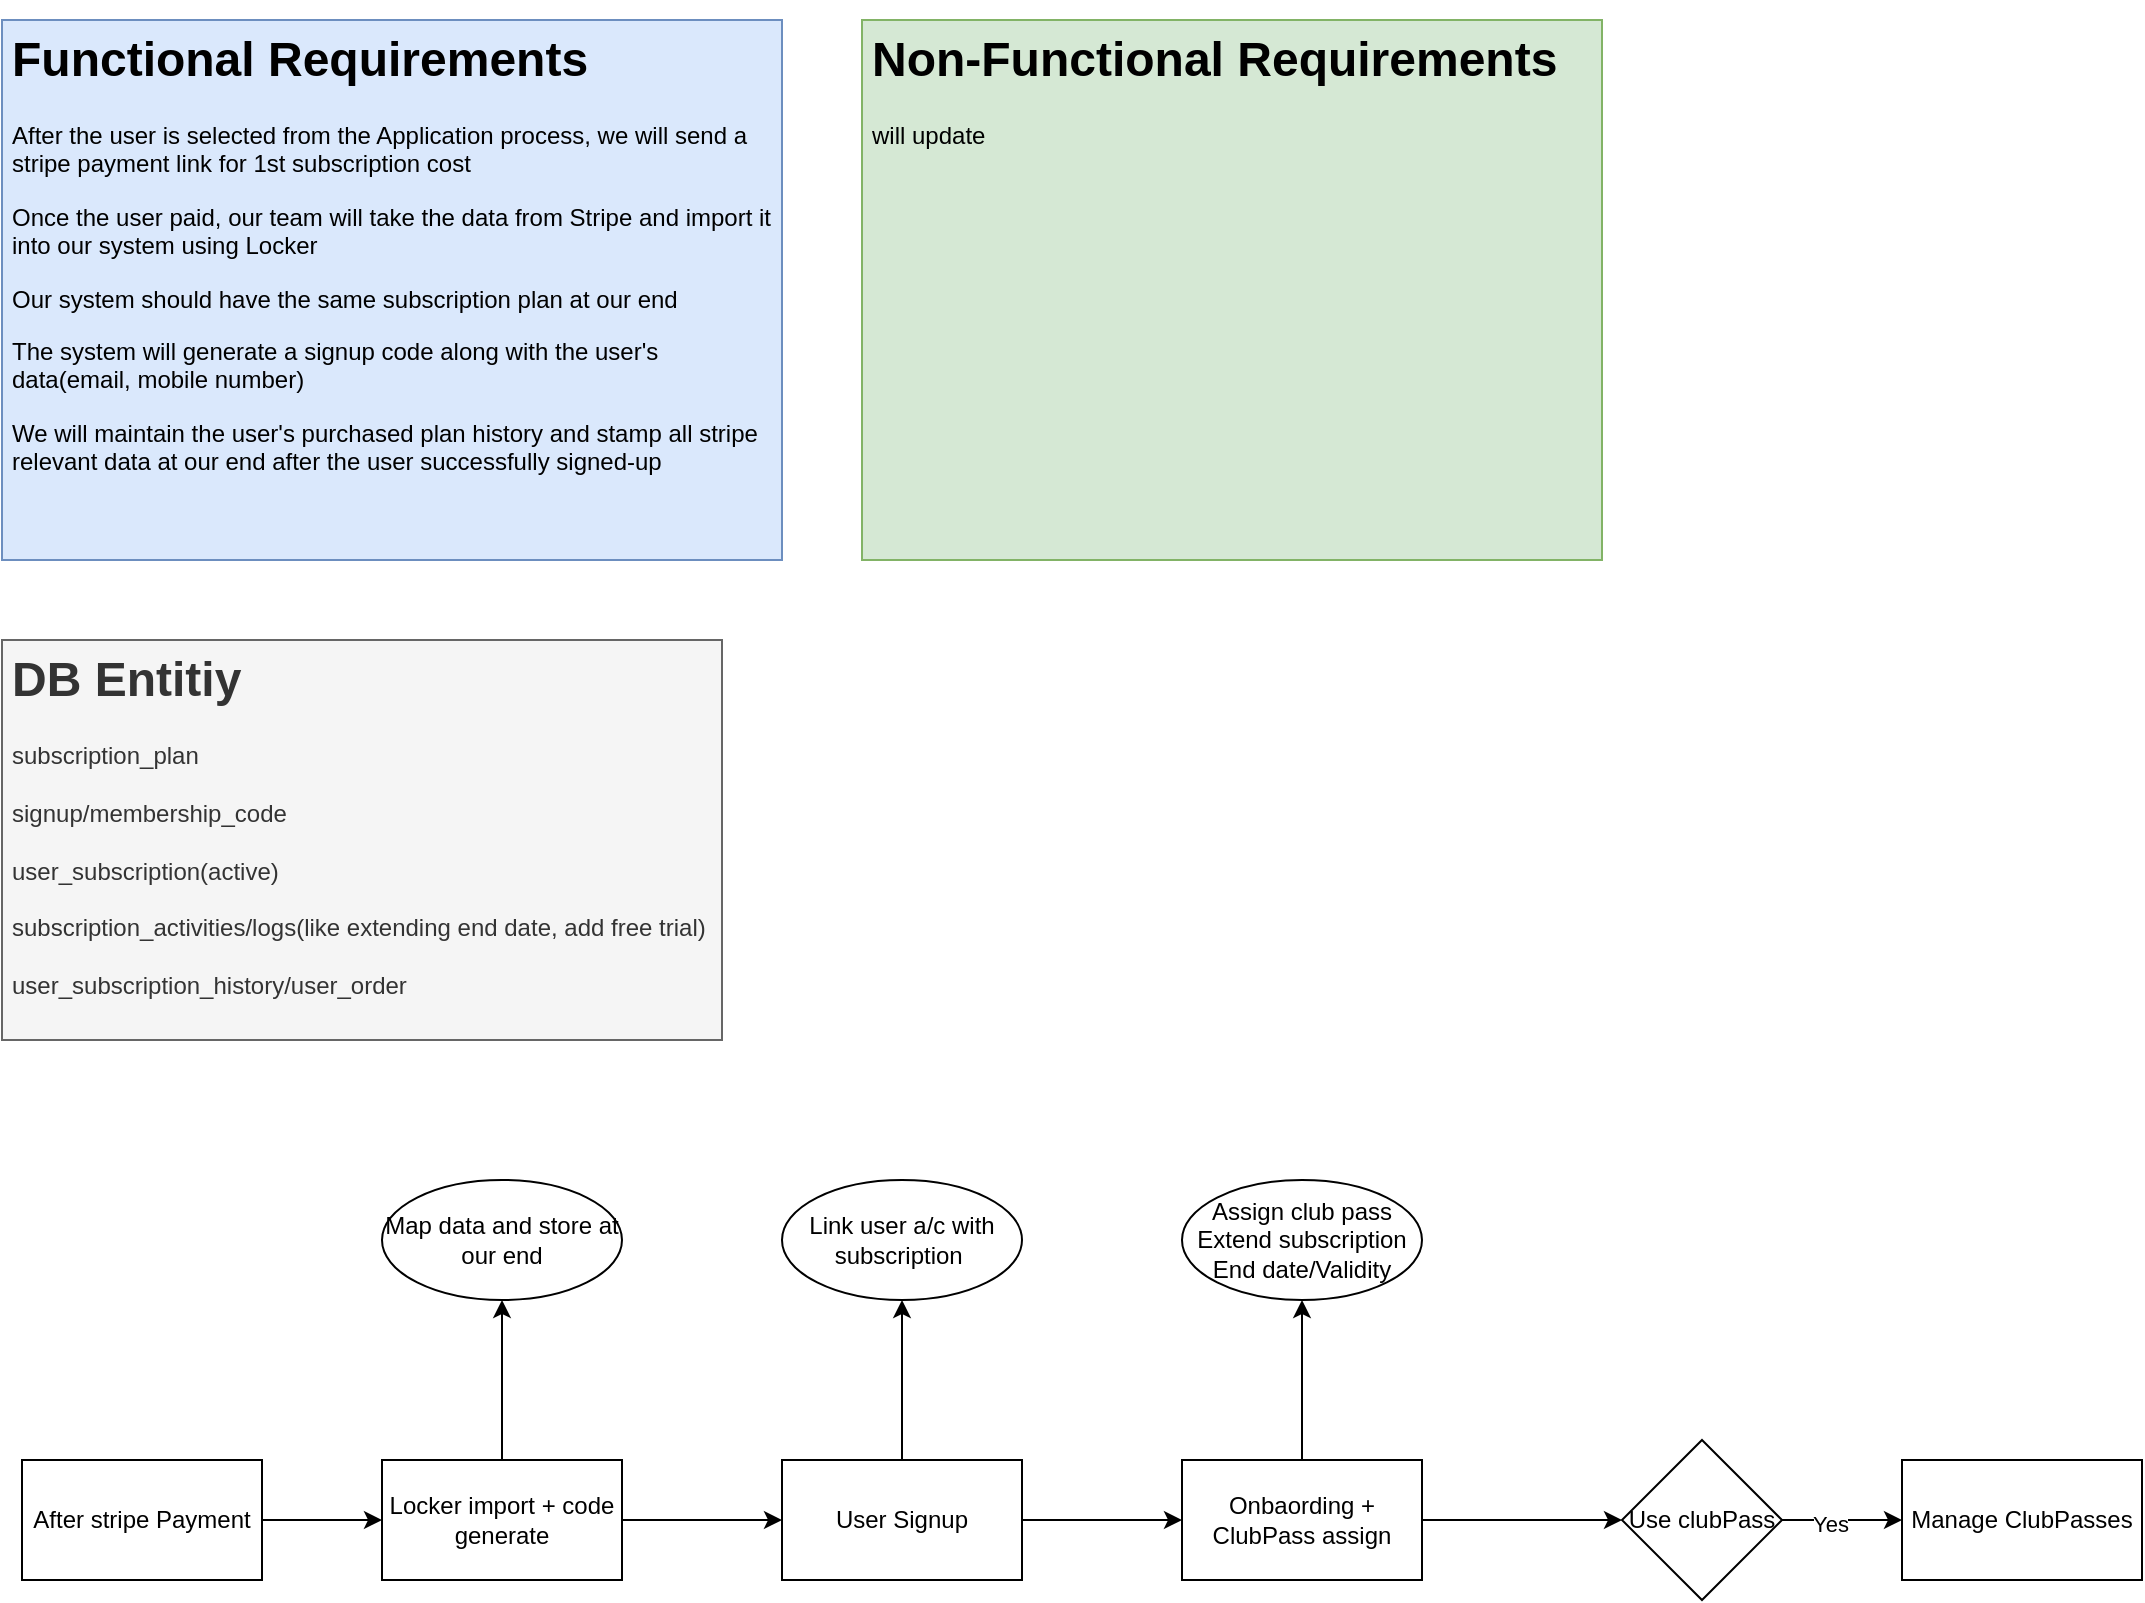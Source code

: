 <mxfile version="19.0.3" type="github">
  <diagram id="qYz0HI4w7UAyQqI0Y7_R" name="Page-1">
    <mxGraphModel dx="1298" dy="742" grid="1" gridSize="10" guides="1" tooltips="1" connect="1" arrows="1" fold="1" page="1" pageScale="1" pageWidth="850" pageHeight="1100" math="0" shadow="0">
      <root>
        <mxCell id="0" />
        <mxCell id="1" parent="0" />
        <mxCell id="ITUb5vcEYmdRHlg09O4X-1" value="&lt;h1&gt;Functional Requirements&lt;/h1&gt;&lt;p&gt;After the user is selected from the Application process, we will send a stripe payment link for 1st subscription cost&lt;/p&gt;&lt;p&gt;Once the user paid, our team will take the data from Stripe and import it into our system using Locker&lt;/p&gt;&lt;p&gt;Our system should have the same subscription plan at our end&amp;nbsp;&lt;/p&gt;&lt;p&gt;The system will generate a signup code along with the user&#39;s data(email, mobile number)&lt;/p&gt;&lt;p&gt;We will maintain the user&#39;s purchased plan history and stamp all stripe relevant data at our end after the user successfully signed-up&lt;/p&gt;&lt;p&gt;&lt;br&gt;&lt;/p&gt;&lt;p&gt;&lt;br&gt;&lt;/p&gt;" style="text;html=1;strokeColor=#6c8ebf;fillColor=#dae8fc;spacing=5;spacingTop=-20;whiteSpace=wrap;overflow=hidden;rounded=0;" vertex="1" parent="1">
          <mxGeometry x="30" y="10" width="390" height="270" as="geometry" />
        </mxCell>
        <mxCell id="ITUb5vcEYmdRHlg09O4X-2" value="&lt;h1&gt;Non-Functional Requirements&lt;/h1&gt;&lt;p&gt;will update&lt;/p&gt;" style="text;html=1;strokeColor=#82b366;fillColor=#d5e8d4;spacing=5;spacingTop=-20;whiteSpace=wrap;overflow=hidden;rounded=0;" vertex="1" parent="1">
          <mxGeometry x="460" y="10" width="370" height="270" as="geometry" />
        </mxCell>
        <mxCell id="ITUb5vcEYmdRHlg09O4X-3" value="&lt;h1&gt;&lt;span style=&quot;background-color: initial;&quot;&gt;DB Entitiy&lt;/span&gt;&lt;br&gt;&lt;/h1&gt;&lt;div&gt;subscription_plan&lt;/div&gt;&lt;div&gt;&lt;br&gt;&lt;/div&gt;&lt;div&gt;signup/membership_code&lt;/div&gt;&lt;div&gt;&lt;br&gt;&lt;/div&gt;&lt;div&gt;user_subscription(active)&lt;/div&gt;&lt;div&gt;&lt;br&gt;&lt;/div&gt;&lt;div&gt;subscription_activities/logs(like extending end date, add free trial)&lt;br&gt;&lt;br&gt;user_subscription_history/user_order&lt;/div&gt;" style="text;html=1;spacing=5;spacingTop=-20;whiteSpace=wrap;overflow=hidden;rounded=0;fillColor=#f5f5f5;fontColor=#333333;strokeColor=#666666;" vertex="1" parent="1">
          <mxGeometry x="30" y="320" width="360" height="200" as="geometry" />
        </mxCell>
        <mxCell id="ITUb5vcEYmdRHlg09O4X-6" value="" style="edgeStyle=orthogonalEdgeStyle;rounded=0;orthogonalLoop=1;jettySize=auto;html=1;" edge="1" parent="1" source="ITUb5vcEYmdRHlg09O4X-4" target="ITUb5vcEYmdRHlg09O4X-5">
          <mxGeometry relative="1" as="geometry" />
        </mxCell>
        <mxCell id="ITUb5vcEYmdRHlg09O4X-4" value="After stripe Payment" style="rounded=0;whiteSpace=wrap;html=1;" vertex="1" parent="1">
          <mxGeometry x="40" y="730" width="120" height="60" as="geometry" />
        </mxCell>
        <mxCell id="ITUb5vcEYmdRHlg09O4X-8" value="" style="edgeStyle=orthogonalEdgeStyle;rounded=0;orthogonalLoop=1;jettySize=auto;html=1;" edge="1" parent="1" source="ITUb5vcEYmdRHlg09O4X-5" target="ITUb5vcEYmdRHlg09O4X-7">
          <mxGeometry relative="1" as="geometry" />
        </mxCell>
        <mxCell id="ITUb5vcEYmdRHlg09O4X-17" value="" style="edgeStyle=orthogonalEdgeStyle;rounded=0;orthogonalLoop=1;jettySize=auto;html=1;" edge="1" parent="1" source="ITUb5vcEYmdRHlg09O4X-5" target="ITUb5vcEYmdRHlg09O4X-16">
          <mxGeometry relative="1" as="geometry" />
        </mxCell>
        <mxCell id="ITUb5vcEYmdRHlg09O4X-5" value="Locker import + code generate" style="whiteSpace=wrap;html=1;rounded=0;" vertex="1" parent="1">
          <mxGeometry x="220" y="730" width="120" height="60" as="geometry" />
        </mxCell>
        <mxCell id="ITUb5vcEYmdRHlg09O4X-10" value="" style="edgeStyle=orthogonalEdgeStyle;rounded=0;orthogonalLoop=1;jettySize=auto;html=1;entryX=0;entryY=0.5;entryDx=0;entryDy=0;" edge="1" parent="1" source="ITUb5vcEYmdRHlg09O4X-7" target="ITUb5vcEYmdRHlg09O4X-9">
          <mxGeometry relative="1" as="geometry" />
        </mxCell>
        <mxCell id="ITUb5vcEYmdRHlg09O4X-26" value="" style="edgeStyle=orthogonalEdgeStyle;rounded=0;orthogonalLoop=1;jettySize=auto;html=1;" edge="1" parent="1" source="ITUb5vcEYmdRHlg09O4X-7" target="ITUb5vcEYmdRHlg09O4X-25">
          <mxGeometry relative="1" as="geometry" />
        </mxCell>
        <mxCell id="ITUb5vcEYmdRHlg09O4X-7" value="User Signup" style="whiteSpace=wrap;html=1;rounded=0;" vertex="1" parent="1">
          <mxGeometry x="420" y="730" width="120" height="60" as="geometry" />
        </mxCell>
        <mxCell id="ITUb5vcEYmdRHlg09O4X-15" value="" style="edgeStyle=orthogonalEdgeStyle;rounded=0;orthogonalLoop=1;jettySize=auto;html=1;" edge="1" parent="1" source="ITUb5vcEYmdRHlg09O4X-9" target="ITUb5vcEYmdRHlg09O4X-14">
          <mxGeometry relative="1" as="geometry" />
        </mxCell>
        <mxCell id="ITUb5vcEYmdRHlg09O4X-19" value="" style="edgeStyle=orthogonalEdgeStyle;rounded=0;orthogonalLoop=1;jettySize=auto;html=1;" edge="1" parent="1" source="ITUb5vcEYmdRHlg09O4X-9" target="ITUb5vcEYmdRHlg09O4X-18">
          <mxGeometry relative="1" as="geometry" />
        </mxCell>
        <mxCell id="ITUb5vcEYmdRHlg09O4X-9" value="Onbaording + ClubPass assign" style="whiteSpace=wrap;html=1;rounded=0;" vertex="1" parent="1">
          <mxGeometry x="620" y="730" width="120" height="60" as="geometry" />
        </mxCell>
        <mxCell id="ITUb5vcEYmdRHlg09O4X-14" value="Assign club pass&lt;br&gt;Extend subscription End date/Validity" style="ellipse;whiteSpace=wrap;html=1;rounded=0;" vertex="1" parent="1">
          <mxGeometry x="620" y="590" width="120" height="60" as="geometry" />
        </mxCell>
        <mxCell id="ITUb5vcEYmdRHlg09O4X-16" value="Map data and store at our end" style="ellipse;whiteSpace=wrap;html=1;rounded=0;" vertex="1" parent="1">
          <mxGeometry x="220" y="590" width="120" height="60" as="geometry" />
        </mxCell>
        <mxCell id="ITUb5vcEYmdRHlg09O4X-21" value="" style="edgeStyle=orthogonalEdgeStyle;rounded=0;orthogonalLoop=1;jettySize=auto;html=1;" edge="1" parent="1" source="ITUb5vcEYmdRHlg09O4X-18" target="ITUb5vcEYmdRHlg09O4X-20">
          <mxGeometry relative="1" as="geometry" />
        </mxCell>
        <mxCell id="ITUb5vcEYmdRHlg09O4X-22" value="Yes" style="edgeLabel;html=1;align=center;verticalAlign=middle;resizable=0;points=[];" vertex="1" connectable="0" parent="ITUb5vcEYmdRHlg09O4X-21">
          <mxGeometry x="-0.2" y="-1" relative="1" as="geometry">
            <mxPoint y="1" as="offset" />
          </mxGeometry>
        </mxCell>
        <mxCell id="ITUb5vcEYmdRHlg09O4X-18" value="Use clubPass" style="rhombus;whiteSpace=wrap;html=1;rounded=0;" vertex="1" parent="1">
          <mxGeometry x="840" y="720" width="80" height="80" as="geometry" />
        </mxCell>
        <mxCell id="ITUb5vcEYmdRHlg09O4X-20" value="Manage ClubPasses" style="whiteSpace=wrap;html=1;rounded=0;" vertex="1" parent="1">
          <mxGeometry x="980" y="730" width="120" height="60" as="geometry" />
        </mxCell>
        <mxCell id="ITUb5vcEYmdRHlg09O4X-25" value="Link user a/c with subscription&amp;nbsp;" style="ellipse;whiteSpace=wrap;html=1;rounded=0;" vertex="1" parent="1">
          <mxGeometry x="420" y="590" width="120" height="60" as="geometry" />
        </mxCell>
      </root>
    </mxGraphModel>
  </diagram>
</mxfile>
